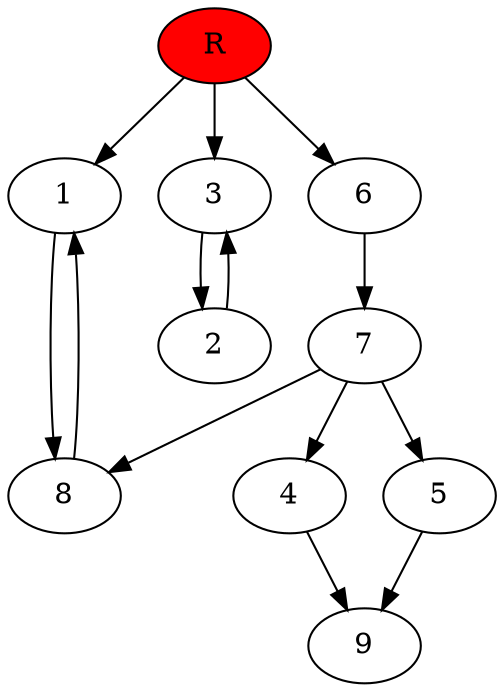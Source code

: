 digraph prb6207 {
	1
	2
	3
	4
	5
	6
	7
	8
	R [fillcolor="#ff0000" style=filled]
	1 -> 8
	2 -> 3
	3 -> 2
	4 -> 9
	5 -> 9
	6 -> 7
	7 -> 4
	7 -> 5
	7 -> 8
	8 -> 1
	R -> 1
	R -> 3
	R -> 6
}
